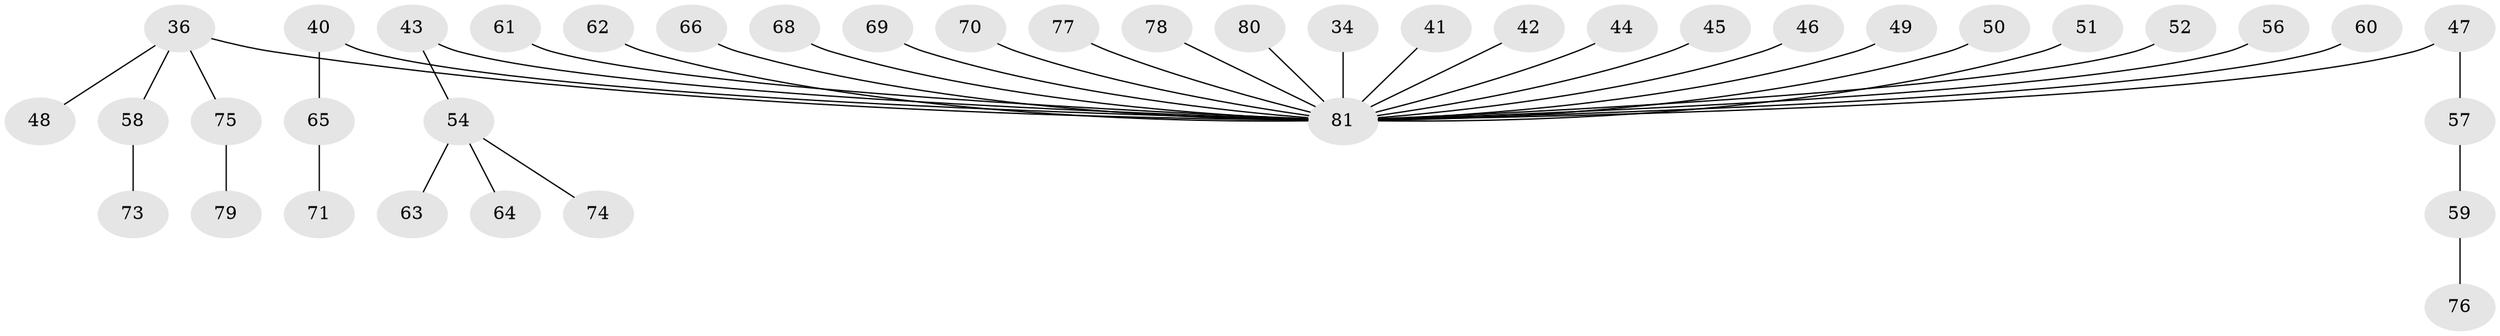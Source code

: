 // original degree distribution, {4: 0.08641975308641975, 3: 0.07407407407407407, 6: 0.024691358024691357, 1: 0.5061728395061729, 7: 0.012345679012345678, 2: 0.2716049382716049, 5: 0.024691358024691357}
// Generated by graph-tools (version 1.1) at 2025/53/03/09/25 04:53:45]
// undirected, 40 vertices, 39 edges
graph export_dot {
graph [start="1"]
  node [color=gray90,style=filled];
  34;
  36 [super="+23+14+8+30"];
  40;
  41;
  42;
  43;
  44;
  45;
  46;
  47;
  48;
  49;
  50;
  51;
  52;
  54;
  56;
  57;
  58;
  59;
  60;
  61;
  62;
  63;
  64;
  65;
  66;
  68;
  69;
  70;
  71;
  73;
  74;
  75 [super="+72"];
  76;
  77;
  78;
  79;
  80;
  81 [super="+12+55+20+67+17+21+38+26+29+31"];
  34 -- 81;
  36 -- 58;
  36 -- 48;
  36 -- 81;
  36 -- 75;
  40 -- 65;
  40 -- 81;
  41 -- 81;
  42 -- 81;
  43 -- 54;
  43 -- 81;
  44 -- 81;
  45 -- 81;
  46 -- 81;
  47 -- 57;
  47 -- 81;
  49 -- 81;
  50 -- 81;
  51 -- 81;
  52 -- 81;
  54 -- 63;
  54 -- 64;
  54 -- 74;
  56 -- 81;
  57 -- 59;
  58 -- 73;
  59 -- 76;
  60 -- 81;
  61 -- 81;
  62 -- 81;
  65 -- 71;
  66 -- 81;
  68 -- 81;
  69 -- 81;
  70 -- 81;
  75 -- 79;
  77 -- 81;
  78 -- 81;
  80 -- 81;
}
